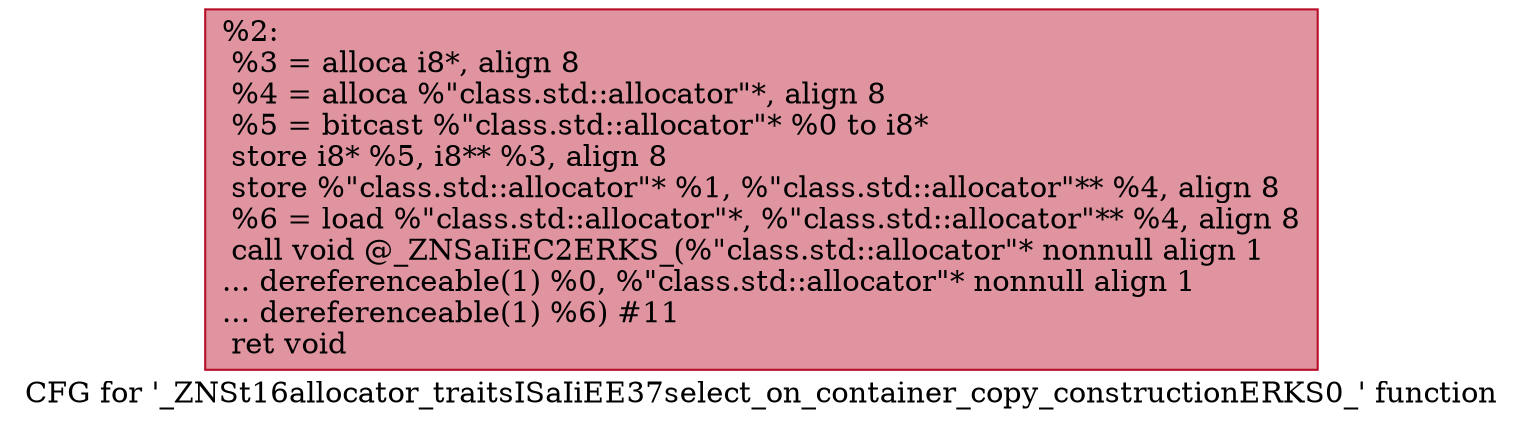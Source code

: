 digraph "CFG for '_ZNSt16allocator_traitsISaIiEE37select_on_container_copy_constructionERKS0_' function" {
	label="CFG for '_ZNSt16allocator_traitsISaIiEE37select_on_container_copy_constructionERKS0_' function";

	Node0x559aeaaff400 [shape=record,color="#b70d28ff", style=filled, fillcolor="#b70d2870",label="{%2:\l  %3 = alloca i8*, align 8\l  %4 = alloca %\"class.std::allocator\"*, align 8\l  %5 = bitcast %\"class.std::allocator\"* %0 to i8*\l  store i8* %5, i8** %3, align 8\l  store %\"class.std::allocator\"* %1, %\"class.std::allocator\"** %4, align 8\l  %6 = load %\"class.std::allocator\"*, %\"class.std::allocator\"** %4, align 8\l  call void @_ZNSaIiEC2ERKS_(%\"class.std::allocator\"* nonnull align 1\l... dereferenceable(1) %0, %\"class.std::allocator\"* nonnull align 1\l... dereferenceable(1) %6) #11\l  ret void\l}"];
}
